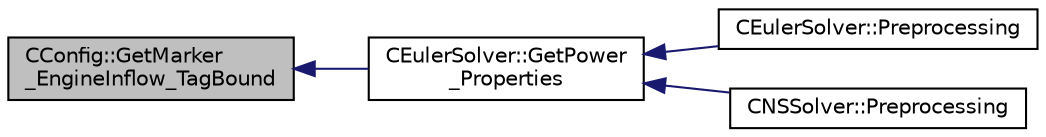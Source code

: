 digraph "CConfig::GetMarker_EngineInflow_TagBound"
{
  edge [fontname="Helvetica",fontsize="10",labelfontname="Helvetica",labelfontsize="10"];
  node [fontname="Helvetica",fontsize="10",shape=record];
  rankdir="LR";
  Node7289 [label="CConfig::GetMarker\l_EngineInflow_TagBound",height=0.2,width=0.4,color="black", fillcolor="grey75", style="filled", fontcolor="black"];
  Node7289 -> Node7290 [dir="back",color="midnightblue",fontsize="10",style="solid",fontname="Helvetica"];
  Node7290 [label="CEulerSolver::GetPower\l_Properties",height=0.2,width=0.4,color="black", fillcolor="white", style="filled",URL="$class_c_euler_solver.html#ad8b538a82e5a7a7e3903ec29954b1d07",tooltip="Compute the Fan face Mach number. "];
  Node7290 -> Node7291 [dir="back",color="midnightblue",fontsize="10",style="solid",fontname="Helvetica"];
  Node7291 [label="CEulerSolver::Preprocessing",height=0.2,width=0.4,color="black", fillcolor="white", style="filled",URL="$class_c_euler_solver.html#a8b89e1bfce33284c2d8f5f00f82f3f3f",tooltip="Compute primitive variables and their gradients. "];
  Node7290 -> Node7292 [dir="back",color="midnightblue",fontsize="10",style="solid",fontname="Helvetica"];
  Node7292 [label="CNSSolver::Preprocessing",height=0.2,width=0.4,color="black", fillcolor="white", style="filled",URL="$class_c_n_s_solver.html#a028c83d18cf8520dff2f9628d8a04e4b",tooltip="Restart residual and compute gradients. "];
}
